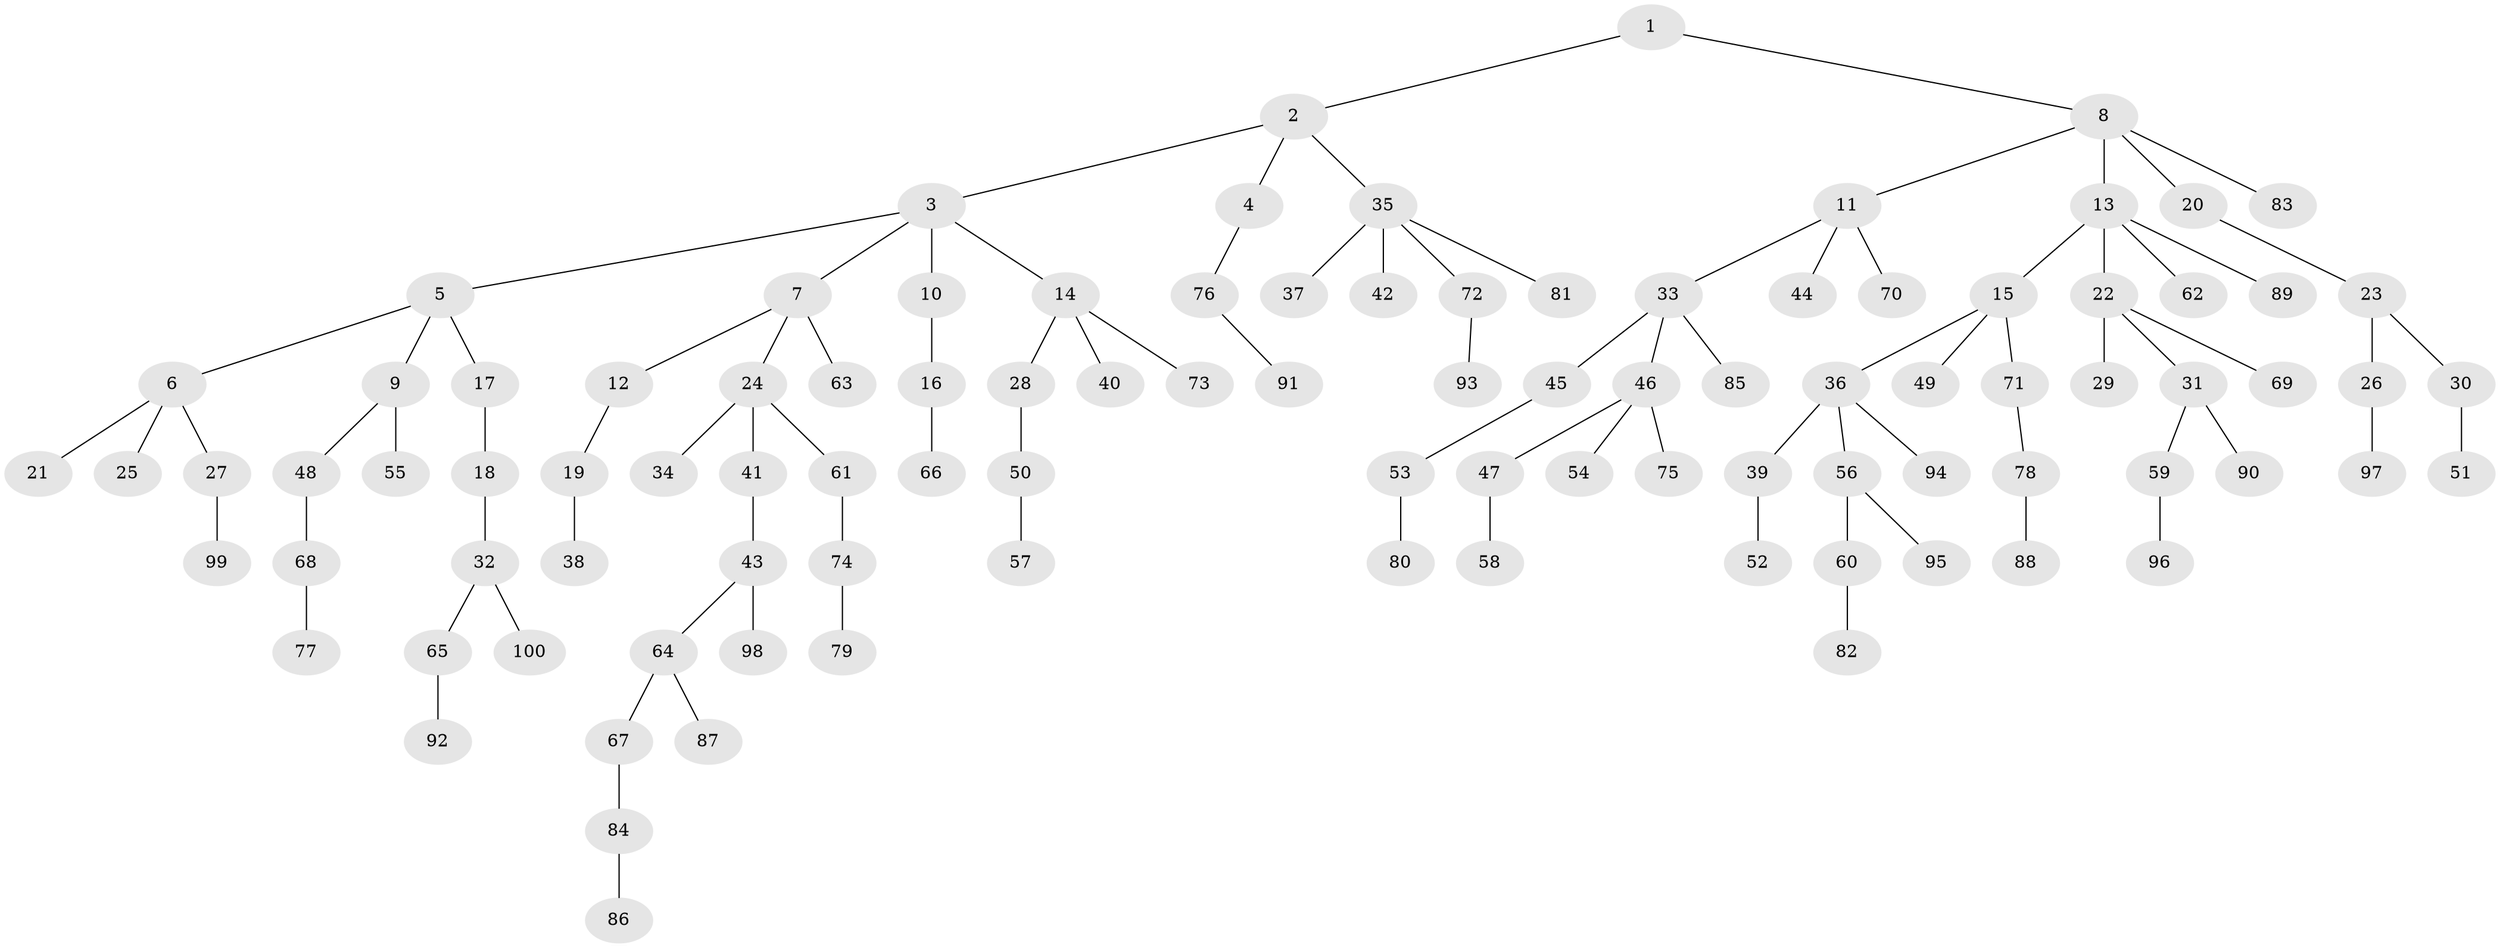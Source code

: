 // Generated by graph-tools (version 1.1) at 2025/38/02/21/25 10:38:55]
// undirected, 100 vertices, 99 edges
graph export_dot {
graph [start="1"]
  node [color=gray90,style=filled];
  1;
  2;
  3;
  4;
  5;
  6;
  7;
  8;
  9;
  10;
  11;
  12;
  13;
  14;
  15;
  16;
  17;
  18;
  19;
  20;
  21;
  22;
  23;
  24;
  25;
  26;
  27;
  28;
  29;
  30;
  31;
  32;
  33;
  34;
  35;
  36;
  37;
  38;
  39;
  40;
  41;
  42;
  43;
  44;
  45;
  46;
  47;
  48;
  49;
  50;
  51;
  52;
  53;
  54;
  55;
  56;
  57;
  58;
  59;
  60;
  61;
  62;
  63;
  64;
  65;
  66;
  67;
  68;
  69;
  70;
  71;
  72;
  73;
  74;
  75;
  76;
  77;
  78;
  79;
  80;
  81;
  82;
  83;
  84;
  85;
  86;
  87;
  88;
  89;
  90;
  91;
  92;
  93;
  94;
  95;
  96;
  97;
  98;
  99;
  100;
  1 -- 2;
  1 -- 8;
  2 -- 3;
  2 -- 4;
  2 -- 35;
  3 -- 5;
  3 -- 7;
  3 -- 10;
  3 -- 14;
  4 -- 76;
  5 -- 6;
  5 -- 9;
  5 -- 17;
  6 -- 21;
  6 -- 25;
  6 -- 27;
  7 -- 12;
  7 -- 24;
  7 -- 63;
  8 -- 11;
  8 -- 13;
  8 -- 20;
  8 -- 83;
  9 -- 48;
  9 -- 55;
  10 -- 16;
  11 -- 33;
  11 -- 44;
  11 -- 70;
  12 -- 19;
  13 -- 15;
  13 -- 22;
  13 -- 62;
  13 -- 89;
  14 -- 28;
  14 -- 40;
  14 -- 73;
  15 -- 36;
  15 -- 49;
  15 -- 71;
  16 -- 66;
  17 -- 18;
  18 -- 32;
  19 -- 38;
  20 -- 23;
  22 -- 29;
  22 -- 31;
  22 -- 69;
  23 -- 26;
  23 -- 30;
  24 -- 34;
  24 -- 41;
  24 -- 61;
  26 -- 97;
  27 -- 99;
  28 -- 50;
  30 -- 51;
  31 -- 59;
  31 -- 90;
  32 -- 65;
  32 -- 100;
  33 -- 45;
  33 -- 46;
  33 -- 85;
  35 -- 37;
  35 -- 42;
  35 -- 72;
  35 -- 81;
  36 -- 39;
  36 -- 56;
  36 -- 94;
  39 -- 52;
  41 -- 43;
  43 -- 64;
  43 -- 98;
  45 -- 53;
  46 -- 47;
  46 -- 54;
  46 -- 75;
  47 -- 58;
  48 -- 68;
  50 -- 57;
  53 -- 80;
  56 -- 60;
  56 -- 95;
  59 -- 96;
  60 -- 82;
  61 -- 74;
  64 -- 67;
  64 -- 87;
  65 -- 92;
  67 -- 84;
  68 -- 77;
  71 -- 78;
  72 -- 93;
  74 -- 79;
  76 -- 91;
  78 -- 88;
  84 -- 86;
}
